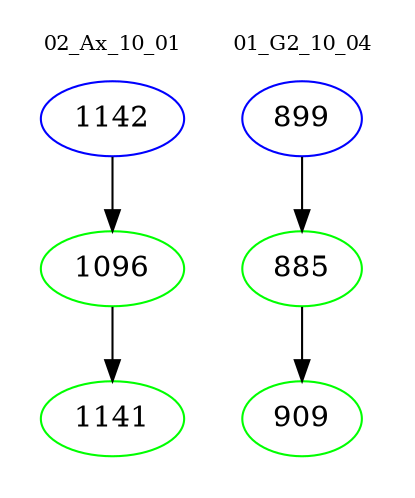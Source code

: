 digraph{
subgraph cluster_0 {
color = white
label = "02_Ax_10_01";
fontsize=10;
T0_1142 [label="1142", color="blue"]
T0_1142 -> T0_1096 [color="black"]
T0_1096 [label="1096", color="green"]
T0_1096 -> T0_1141 [color="black"]
T0_1141 [label="1141", color="green"]
}
subgraph cluster_1 {
color = white
label = "01_G2_10_04";
fontsize=10;
T1_899 [label="899", color="blue"]
T1_899 -> T1_885 [color="black"]
T1_885 [label="885", color="green"]
T1_885 -> T1_909 [color="black"]
T1_909 [label="909", color="green"]
}
}
